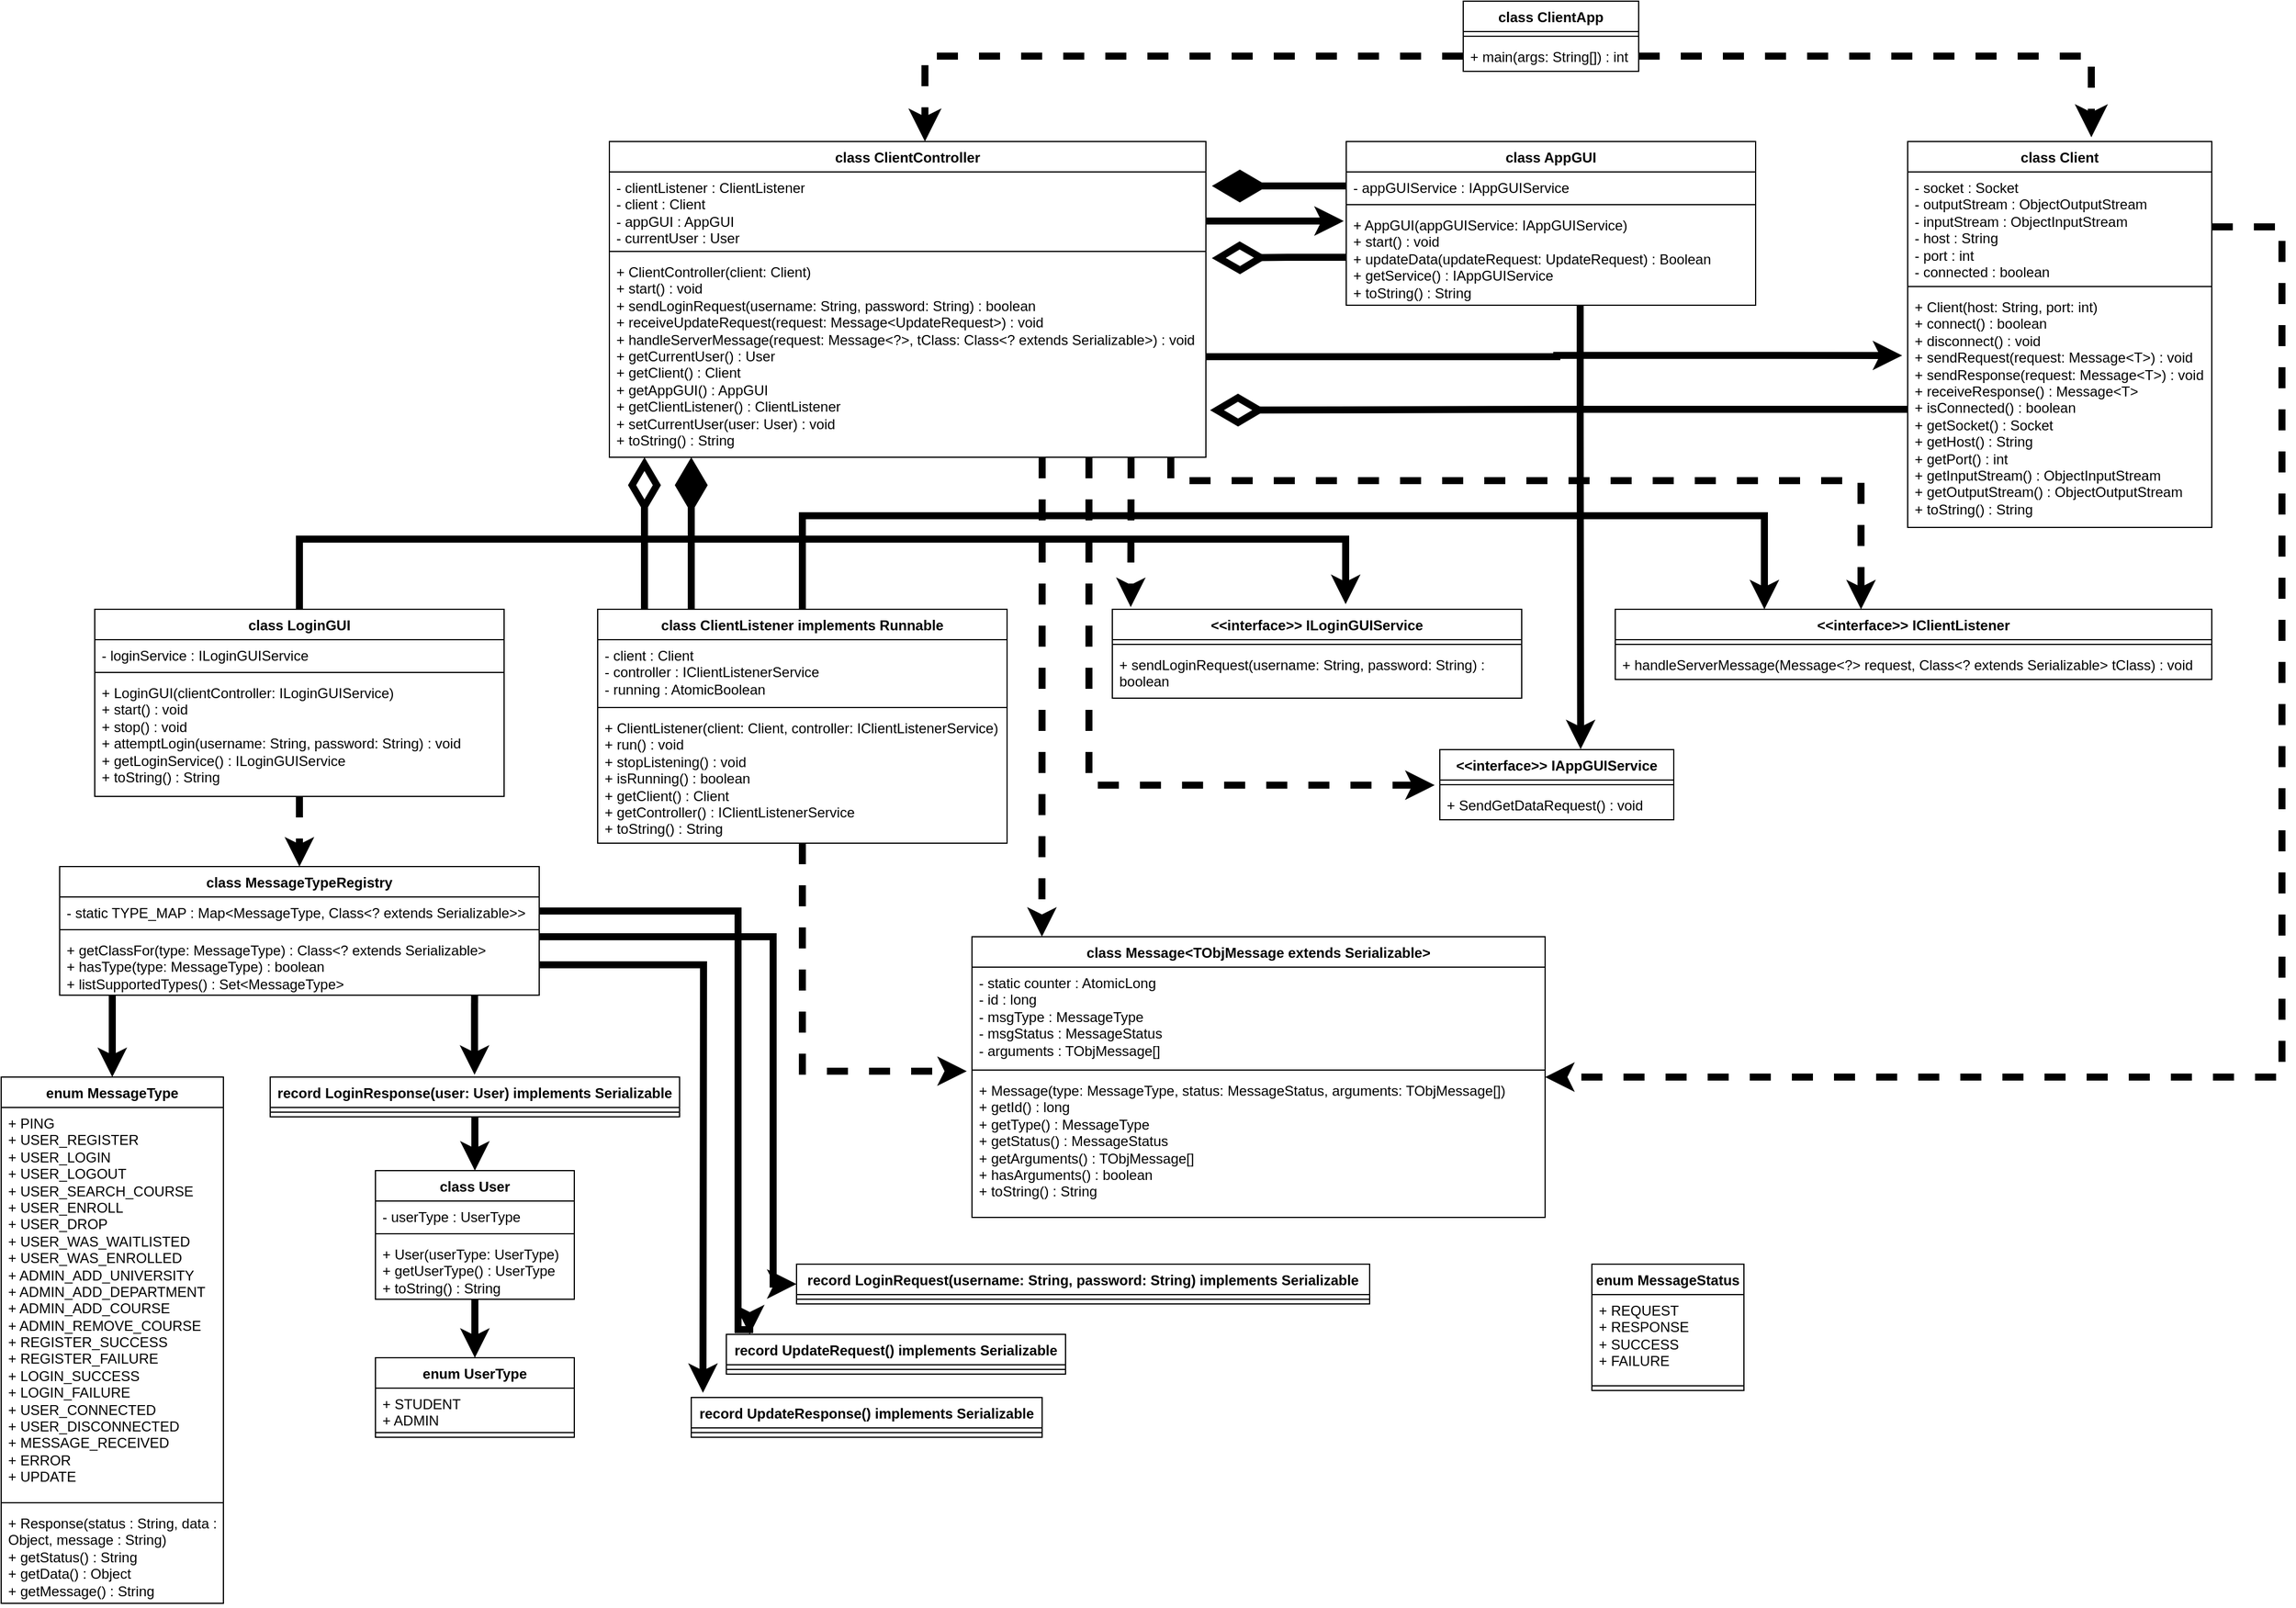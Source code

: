 <mxfile version="28.2.8">
  <diagram name="Page-1" id="dYlVF_fAfEMUY_U6VLYZ">
    <mxGraphModel dx="2746" dy="2216" grid="1" gridSize="10" guides="1" tooltips="1" connect="1" arrows="1" fold="1" page="1" pageScale="1" pageWidth="1000" pageHeight="300" math="0" shadow="0">
      <root>
        <mxCell id="0" />
        <mxCell id="1" parent="0" />
        <mxCell id="g8qa8_fp57_u_U7KbqNZ-107" value="&lt;strong&gt;enum MessageType&lt;/strong&gt;" style="swimlane;fontStyle=1;align=center;verticalAlign=top;childLayout=stackLayout;horizontal=1;startSize=26;horizontalStack=0;resizeParent=1;resizeParentMax=0;resizeLast=0;collapsible=1;marginBottom=0;whiteSpace=wrap;html=1;" vertex="1" parent="1">
          <mxGeometry y="920" width="190" height="450" as="geometry" />
        </mxCell>
        <mxCell id="g8qa8_fp57_u_U7KbqNZ-108" value="+ PING&lt;br&gt;+ USER_REGISTER&lt;br&gt;+ USER_LOGIN&lt;br&gt;+ USER_LOGOUT&lt;br&gt;+ USER_SEARCH_COURSE&lt;br&gt;+ USER_ENROLL&lt;br&gt;+ USER_DROP&lt;br&gt;+ USER_WAS_WAITLISTED&lt;br&gt;+ USER_WAS_ENROLLED&lt;br&gt;+ ADMIN_ADD_UNIVERSITY&lt;br&gt;+ ADMIN_ADD_DEPARTMENT&lt;br&gt;+ ADMIN_ADD_COURSE&lt;br&gt;+ ADMIN_REMOVE_COURSE&lt;br&gt;+ REGISTER_SUCCESS&lt;br&gt;+ REGISTER_FAILURE&lt;br&gt;+ LOGIN_SUCCESS&lt;br&gt;+ LOGIN_FAILURE&lt;br&gt;+ USER_CONNECTED&lt;br&gt;+ USER_DISCONNECTED&lt;br&gt;+ MESSAGE_RECEIVED&lt;br&gt;+ ERROR&lt;br&gt;+ UPDATE&amp;nbsp;&amp;nbsp;" style="text;strokeColor=none;fillColor=none;align=left;verticalAlign=top;spacingLeft=4;spacingRight=4;overflow=hidden;rotatable=0;points=[[0,0.5],[1,0.5]];portConstraint=eastwest;whiteSpace=wrap;html=1;" vertex="1" parent="g8qa8_fp57_u_U7KbqNZ-107">
          <mxGeometry y="26" width="190" height="334" as="geometry" />
        </mxCell>
        <mxCell id="g8qa8_fp57_u_U7KbqNZ-109" value="" style="line;strokeWidth=1;fillColor=none;align=left;verticalAlign=middle;spacingTop=-1;spacingLeft=3;spacingRight=3;rotatable=0;labelPosition=right;points=[];portConstraint=eastwest;strokeColor=inherit;" vertex="1" parent="g8qa8_fp57_u_U7KbqNZ-107">
          <mxGeometry y="360" width="190" height="8" as="geometry" />
        </mxCell>
        <mxCell id="g8qa8_fp57_u_U7KbqNZ-110" value="+ Response(status : String, data : Object, message : String)&amp;nbsp;&amp;nbsp;&lt;br&gt;+ getStatus() : String&amp;nbsp;&amp;nbsp;&lt;br&gt;+ getData() : Object&amp;nbsp;&amp;nbsp;&lt;br&gt;+ getMessage() : String&amp;nbsp;&amp;nbsp;" style="text;strokeColor=none;fillColor=none;align=left;verticalAlign=top;spacingLeft=4;spacingRight=4;overflow=hidden;rotatable=0;points=[[0,0.5],[1,0.5]];portConstraint=eastwest;whiteSpace=wrap;html=1;" vertex="1" parent="g8qa8_fp57_u_U7KbqNZ-107">
          <mxGeometry y="368" width="190" height="82" as="geometry" />
        </mxCell>
        <mxCell id="g8qa8_fp57_u_U7KbqNZ-111" value="&lt;strong&gt;enum MessageStatus&lt;/strong&gt;" style="swimlane;fontStyle=1;align=center;verticalAlign=top;childLayout=stackLayout;horizontal=1;startSize=26;horizontalStack=0;resizeParent=1;resizeParentMax=0;resizeLast=0;collapsible=1;marginBottom=0;whiteSpace=wrap;html=1;" vertex="1" parent="1">
          <mxGeometry x="1360" y="1080" width="130" height="108" as="geometry" />
        </mxCell>
        <mxCell id="g8qa8_fp57_u_U7KbqNZ-112" value="+ REQUEST&lt;br&gt;+ RESPONSE&lt;br&gt;+ SUCCESS&lt;br&gt;+ FAILURE" style="text;strokeColor=none;fillColor=none;align=left;verticalAlign=top;spacingLeft=4;spacingRight=4;overflow=hidden;rotatable=0;points=[[0,0.5],[1,0.5]];portConstraint=eastwest;whiteSpace=wrap;html=1;" vertex="1" parent="g8qa8_fp57_u_U7KbqNZ-111">
          <mxGeometry y="26" width="130" height="74" as="geometry" />
        </mxCell>
        <mxCell id="g8qa8_fp57_u_U7KbqNZ-113" value="" style="line;strokeWidth=1;fillColor=none;align=left;verticalAlign=middle;spacingTop=-1;spacingLeft=3;spacingRight=3;rotatable=0;labelPosition=right;points=[];portConstraint=eastwest;strokeColor=inherit;" vertex="1" parent="g8qa8_fp57_u_U7KbqNZ-111">
          <mxGeometry y="100" width="130" height="8" as="geometry" />
        </mxCell>
        <mxCell id="g8qa8_fp57_u_U7KbqNZ-114" value="&lt;strong&gt;class&amp;nbsp;&lt;/strong&gt;Message&amp;lt;TObjMessage extends Serializable&amp;gt;" style="swimlane;fontStyle=1;align=center;verticalAlign=top;childLayout=stackLayout;horizontal=1;startSize=26;horizontalStack=0;resizeParent=1;resizeParentMax=0;resizeLast=0;collapsible=1;marginBottom=0;whiteSpace=wrap;html=1;" vertex="1" parent="1">
          <mxGeometry x="830" y="800" width="490" height="240" as="geometry" />
        </mxCell>
        <mxCell id="g8qa8_fp57_u_U7KbqNZ-115" value="- static counter : AtomicLong&lt;br&gt;- id : long&lt;br&gt;- msgType : MessageType&lt;br&gt;- msgStatus : MessageStatus&lt;br&gt;- arguments : TObjMessage[]" style="text;strokeColor=none;fillColor=none;align=left;verticalAlign=top;spacingLeft=4;spacingRight=4;overflow=hidden;rotatable=0;points=[[0,0.5],[1,0.5]];portConstraint=eastwest;whiteSpace=wrap;html=1;" vertex="1" parent="g8qa8_fp57_u_U7KbqNZ-114">
          <mxGeometry y="26" width="490" height="84" as="geometry" />
        </mxCell>
        <mxCell id="g8qa8_fp57_u_U7KbqNZ-116" value="" style="line;strokeWidth=1;fillColor=none;align=left;verticalAlign=middle;spacingTop=-1;spacingLeft=3;spacingRight=3;rotatable=0;labelPosition=right;points=[];portConstraint=eastwest;strokeColor=inherit;" vertex="1" parent="g8qa8_fp57_u_U7KbqNZ-114">
          <mxGeometry y="110" width="490" height="8" as="geometry" />
        </mxCell>
        <mxCell id="g8qa8_fp57_u_U7KbqNZ-117" value="+ Message(type: MessageType, status: MessageStatus, arguments: TObjMessage[])&lt;br&gt;+ getId() : long&lt;br&gt;+ getType() : MessageType&lt;br&gt;+ getStatus() : MessageStatus&lt;br&gt;+ getArguments() : TObjMessage[]&lt;br&gt;+ hasArguments() : boolean&lt;br&gt;+ toString() : String" style="text;strokeColor=none;fillColor=none;align=left;verticalAlign=top;spacingLeft=4;spacingRight=4;overflow=hidden;rotatable=0;points=[[0,0.5],[1,0.5]];portConstraint=eastwest;whiteSpace=wrap;html=1;" vertex="1" parent="g8qa8_fp57_u_U7KbqNZ-114">
          <mxGeometry y="118" width="490" height="122" as="geometry" />
        </mxCell>
        <mxCell id="g8qa8_fp57_u_U7KbqNZ-118" value="&lt;strong&gt;class Client&lt;/strong&gt;" style="swimlane;fontStyle=1;align=center;verticalAlign=top;childLayout=stackLayout;horizontal=1;startSize=26;horizontalStack=0;resizeParent=1;resizeParentMax=0;resizeLast=0;collapsible=1;marginBottom=0;whiteSpace=wrap;html=1;" vertex="1" parent="1">
          <mxGeometry x="1630" y="120" width="260" height="330" as="geometry" />
        </mxCell>
        <mxCell id="g8qa8_fp57_u_U7KbqNZ-119" value="- socket : Socket&lt;br&gt;- outputStream : ObjectOutputStream&lt;br&gt;- inputStream : ObjectInputStream&lt;br&gt;- host : String&lt;br&gt;- port : int&lt;br&gt;- connected : boolean" style="text;strokeColor=none;fillColor=none;align=left;verticalAlign=top;spacingLeft=4;spacingRight=4;overflow=hidden;rotatable=0;points=[[0,0.5],[1,0.5]];portConstraint=eastwest;whiteSpace=wrap;html=1;" vertex="1" parent="g8qa8_fp57_u_U7KbqNZ-118">
          <mxGeometry y="26" width="260" height="94" as="geometry" />
        </mxCell>
        <mxCell id="g8qa8_fp57_u_U7KbqNZ-120" value="" style="line;strokeWidth=1;fillColor=none;align=left;verticalAlign=middle;spacingTop=-1;spacingLeft=3;spacingRight=3;rotatable=0;labelPosition=right;points=[];portConstraint=eastwest;strokeColor=inherit;" vertex="1" parent="g8qa8_fp57_u_U7KbqNZ-118">
          <mxGeometry y="120" width="260" height="8" as="geometry" />
        </mxCell>
        <mxCell id="g8qa8_fp57_u_U7KbqNZ-121" value="+ Client(host: String, port: int)&lt;br&gt;+ connect() : boolean&lt;br&gt;+ disconnect() : void&lt;br&gt;+ sendRequest(request: Message&amp;lt;T&amp;gt;) : void&lt;br&gt;+ sendResponse(request: Message&amp;lt;T&amp;gt;) : void&lt;br&gt;+ receiveResponse() : Message&amp;lt;T&amp;gt;&lt;br&gt;+ isConnected() : boolean&lt;br&gt;+ getSocket() : Socket&lt;br&gt;+ getHost() : String&lt;br&gt;+ getPort() : int&lt;br&gt;+ getInputStream() : ObjectInputStream&lt;br&gt;+ getOutputStream() : ObjectOutputStream&lt;br&gt;+ toString() : String" style="text;strokeColor=none;fillColor=none;align=left;verticalAlign=top;spacingLeft=4;spacingRight=4;overflow=hidden;rotatable=0;points=[[0,0.5],[1,0.5]];portConstraint=eastwest;whiteSpace=wrap;html=1;" vertex="1" parent="g8qa8_fp57_u_U7KbqNZ-118">
          <mxGeometry y="128" width="260" height="202" as="geometry" />
        </mxCell>
        <mxCell id="g8qa8_fp57_u_U7KbqNZ-122" value="&lt;strong&gt;class ClientApp&lt;/strong&gt;" style="swimlane;fontStyle=1;align=center;verticalAlign=top;childLayout=stackLayout;horizontal=1;startSize=26;horizontalStack=0;resizeParent=1;resizeParentMax=0;resizeLast=0;collapsible=1;marginBottom=0;whiteSpace=wrap;html=1;" vertex="1" parent="1">
          <mxGeometry x="1250" width="150" height="60" as="geometry" />
        </mxCell>
        <mxCell id="g8qa8_fp57_u_U7KbqNZ-123" value="" style="line;strokeWidth=1;fillColor=none;align=left;verticalAlign=middle;spacingTop=-1;spacingLeft=3;spacingRight=3;rotatable=0;labelPosition=right;points=[];portConstraint=eastwest;strokeColor=inherit;" vertex="1" parent="g8qa8_fp57_u_U7KbqNZ-122">
          <mxGeometry y="26" width="150" height="8" as="geometry" />
        </mxCell>
        <mxCell id="g8qa8_fp57_u_U7KbqNZ-124" value="+ main(args: String[]) : int" style="text;strokeColor=none;fillColor=none;align=left;verticalAlign=top;spacingLeft=4;spacingRight=4;overflow=hidden;rotatable=0;points=[[0,0.5],[1,0.5]];portConstraint=eastwest;whiteSpace=wrap;html=1;" vertex="1" parent="g8qa8_fp57_u_U7KbqNZ-122">
          <mxGeometry y="34" width="150" height="26" as="geometry" />
        </mxCell>
        <mxCell id="g8qa8_fp57_u_U7KbqNZ-125" style="edgeStyle=orthogonalEdgeStyle;rounded=0;orthogonalLoop=1;jettySize=auto;html=1;dashed=1;strokeWidth=6;entryX=0.045;entryY=-0.025;entryDx=0;entryDy=0;entryPerimeter=0;" edge="1" source="g8qa8_fp57_u_U7KbqNZ-128" target="g8qa8_fp57_u_U7KbqNZ-174" parent="1">
          <mxGeometry relative="1" as="geometry">
            <mxPoint x="980" y="500" as="targetPoint" />
            <Array as="points">
              <mxPoint x="966" y="410" />
              <mxPoint x="966" y="410" />
            </Array>
          </mxGeometry>
        </mxCell>
        <mxCell id="g8qa8_fp57_u_U7KbqNZ-126" style="edgeStyle=orthogonalEdgeStyle;rounded=0;orthogonalLoop=1;jettySize=auto;html=1;entryX=0.412;entryY=0;entryDx=0;entryDy=0;entryPerimeter=0;strokeWidth=6;dashed=1;" edge="1" source="g8qa8_fp57_u_U7KbqNZ-128" target="g8qa8_fp57_u_U7KbqNZ-184" parent="1">
          <mxGeometry relative="1" as="geometry">
            <mxPoint x="1020" y="430" as="targetPoint" />
            <Array as="points">
              <mxPoint x="1000" y="410" />
              <mxPoint x="1590" y="410" />
            </Array>
          </mxGeometry>
        </mxCell>
        <mxCell id="g8qa8_fp57_u_U7KbqNZ-127" style="edgeStyle=orthogonalEdgeStyle;rounded=0;orthogonalLoop=1;jettySize=auto;html=1;entryX=-0.022;entryY=-0.139;entryDx=0;entryDy=0;entryPerimeter=0;strokeWidth=6;dashed=1;" edge="1" source="g8qa8_fp57_u_U7KbqNZ-128" target="g8qa8_fp57_u_U7KbqNZ-159" parent="1">
          <mxGeometry relative="1" as="geometry">
            <mxPoint x="910" y="680" as="targetPoint" />
            <Array as="points">
              <mxPoint x="930" y="670" />
            </Array>
          </mxGeometry>
        </mxCell>
        <mxCell id="g8qa8_fp57_u_U7KbqNZ-128" value="&lt;strong&gt;class ClientController&lt;/strong&gt;" style="swimlane;fontStyle=1;align=center;verticalAlign=top;childLayout=stackLayout;horizontal=1;startSize=26;horizontalStack=0;resizeParent=1;resizeParentMax=0;resizeLast=0;collapsible=1;marginBottom=0;whiteSpace=wrap;html=1;" vertex="1" parent="1">
          <mxGeometry x="520" y="120" width="510" height="270" as="geometry" />
        </mxCell>
        <mxCell id="g8qa8_fp57_u_U7KbqNZ-129" value="- clientListener : ClientListener&lt;br&gt;- client : Client&lt;br&gt;- appGUI : AppGUI&lt;br&gt;- currentUser : User" style="text;strokeColor=none;fillColor=none;align=left;verticalAlign=top;spacingLeft=4;spacingRight=4;overflow=hidden;rotatable=0;points=[[0,0.5],[1,0.5]];portConstraint=eastwest;whiteSpace=wrap;html=1;" vertex="1" parent="g8qa8_fp57_u_U7KbqNZ-128">
          <mxGeometry y="26" width="510" height="64" as="geometry" />
        </mxCell>
        <mxCell id="g8qa8_fp57_u_U7KbqNZ-130" value="" style="line;strokeWidth=1;fillColor=none;align=left;verticalAlign=middle;spacingTop=-1;spacingLeft=3;spacingRight=3;rotatable=0;labelPosition=right;points=[];portConstraint=eastwest;strokeColor=inherit;" vertex="1" parent="g8qa8_fp57_u_U7KbqNZ-128">
          <mxGeometry y="90" width="510" height="8" as="geometry" />
        </mxCell>
        <mxCell id="g8qa8_fp57_u_U7KbqNZ-131" value="+ ClientController(client: Client)&lt;br&gt;+ start() : void&lt;br&gt;+ sendLoginRequest(username: String, password: String) : boolean&lt;br&gt;+ receiveUpdateRequest(request: Message&amp;lt;UpdateRequest&amp;gt;) : void&lt;br&gt;+ handleServerMessage(request: Message&amp;lt;?&amp;gt;, tClass: Class&amp;lt;? extends Serializable&amp;gt;) : void&lt;br&gt;+ getCurrentUser() : User&lt;br&gt;+ getClient() : Client&lt;br&gt;+ getAppGUI() : AppGUI&lt;br&gt;+ getClientListener() : ClientListener&lt;br&gt;+ setCurrentUser(user: User) : void&lt;br&gt;+ toString() : String" style="text;strokeColor=none;fillColor=none;align=left;verticalAlign=top;spacingLeft=4;spacingRight=4;overflow=hidden;rotatable=0;points=[[0,0.5],[1,0.5]];portConstraint=eastwest;whiteSpace=wrap;html=1;" vertex="1" parent="g8qa8_fp57_u_U7KbqNZ-128">
          <mxGeometry y="98" width="510" height="172" as="geometry" />
        </mxCell>
        <mxCell id="g8qa8_fp57_u_U7KbqNZ-132" style="edgeStyle=orthogonalEdgeStyle;rounded=0;orthogonalLoop=1;jettySize=auto;html=1;entryX=0.25;entryY=0;entryDx=0;entryDy=0;strokeWidth=6;" edge="1" source="g8qa8_fp57_u_U7KbqNZ-135" target="g8qa8_fp57_u_U7KbqNZ-184" parent="1">
          <mxGeometry relative="1" as="geometry">
            <mxPoint x="1510" y="510" as="targetPoint" />
            <Array as="points">
              <mxPoint x="685" y="440" />
              <mxPoint x="1508" y="440" />
            </Array>
          </mxGeometry>
        </mxCell>
        <mxCell id="g8qa8_fp57_u_U7KbqNZ-133" style="edgeStyle=orthogonalEdgeStyle;rounded=0;orthogonalLoop=1;jettySize=auto;html=1;jumpSize=30;endArrow=diamondThin;endFill=1;endSize=30;strokeWidth=6;" edge="1" source="g8qa8_fp57_u_U7KbqNZ-135" parent="1">
          <mxGeometry relative="1" as="geometry">
            <mxPoint x="590" y="390" as="targetPoint" />
            <Array as="points">
              <mxPoint x="590" y="390" />
            </Array>
          </mxGeometry>
        </mxCell>
        <mxCell id="g8qa8_fp57_u_U7KbqNZ-134" style="edgeStyle=orthogonalEdgeStyle;rounded=0;orthogonalLoop=1;jettySize=auto;html=1;entryX=-0.009;entryY=-0.025;entryDx=0;entryDy=0;entryPerimeter=0;dashed=1;strokeWidth=6;" edge="1" source="g8qa8_fp57_u_U7KbqNZ-135" target="g8qa8_fp57_u_U7KbqNZ-117" parent="1">
          <mxGeometry relative="1" as="geometry">
            <mxPoint x="685" y="920" as="targetPoint" />
          </mxGeometry>
        </mxCell>
        <mxCell id="g8qa8_fp57_u_U7KbqNZ-135" value="&lt;strong&gt;class ClientListener implements Runnable&lt;/strong&gt;" style="swimlane;fontStyle=1;align=center;verticalAlign=top;childLayout=stackLayout;horizontal=1;startSize=26;horizontalStack=0;resizeParent=1;resizeParentMax=0;resizeLast=0;collapsible=1;marginBottom=0;whiteSpace=wrap;html=1;" vertex="1" parent="1">
          <mxGeometry x="510" y="520" width="350" height="200" as="geometry" />
        </mxCell>
        <mxCell id="g8qa8_fp57_u_U7KbqNZ-136" value="- client : Client&lt;br&gt;- controller : IClientListenerService&lt;br&gt;- running : AtomicBoolean" style="text;strokeColor=none;fillColor=none;align=left;verticalAlign=top;spacingLeft=4;spacingRight=4;overflow=hidden;rotatable=0;points=[[0,0.5],[1,0.5]];portConstraint=eastwest;whiteSpace=wrap;html=1;" vertex="1" parent="g8qa8_fp57_u_U7KbqNZ-135">
          <mxGeometry y="26" width="350" height="54" as="geometry" />
        </mxCell>
        <mxCell id="g8qa8_fp57_u_U7KbqNZ-137" value="" style="line;strokeWidth=1;fillColor=none;align=left;verticalAlign=middle;spacingTop=-1;spacingLeft=3;spacingRight=3;rotatable=0;labelPosition=right;points=[];portConstraint=eastwest;strokeColor=inherit;" vertex="1" parent="g8qa8_fp57_u_U7KbqNZ-135">
          <mxGeometry y="80" width="350" height="8" as="geometry" />
        </mxCell>
        <mxCell id="g8qa8_fp57_u_U7KbqNZ-138" value="+ ClientListener(client: Client, controller: IClientListenerService)&lt;br&gt;+ run() : void&lt;br&gt;+ stopListening() : void&lt;br&gt;+ isRunning() : boolean&lt;br&gt;+ getClient() : Client&lt;br&gt;+ getController() : IClientListenerService&lt;br&gt;+ toString() : String" style="text;strokeColor=none;fillColor=none;align=left;verticalAlign=top;spacingLeft=4;spacingRight=4;overflow=hidden;rotatable=0;points=[[0,0.5],[1,0.5]];portConstraint=eastwest;whiteSpace=wrap;html=1;" vertex="1" parent="g8qa8_fp57_u_U7KbqNZ-135">
          <mxGeometry y="88" width="350" height="112" as="geometry" />
        </mxCell>
        <mxCell id="g8qa8_fp57_u_U7KbqNZ-139" value="&lt;strong&gt;class AppGUI&lt;/strong&gt;" style="swimlane;fontStyle=1;align=center;verticalAlign=top;childLayout=stackLayout;horizontal=1;startSize=26;horizontalStack=0;resizeParent=1;resizeParentMax=0;resizeLast=0;collapsible=1;marginBottom=0;whiteSpace=wrap;html=1;" vertex="1" parent="1">
          <mxGeometry x="1150" y="120" width="350" height="140" as="geometry" />
        </mxCell>
        <mxCell id="g8qa8_fp57_u_U7KbqNZ-140" value="- appGUIService : IAppGUIService" style="text;strokeColor=none;fillColor=none;align=left;verticalAlign=top;spacingLeft=4;spacingRight=4;overflow=hidden;rotatable=0;points=[[0,0.5],[1,0.5]];portConstraint=eastwest;whiteSpace=wrap;html=1;" vertex="1" parent="g8qa8_fp57_u_U7KbqNZ-139">
          <mxGeometry y="26" width="350" height="24" as="geometry" />
        </mxCell>
        <mxCell id="g8qa8_fp57_u_U7KbqNZ-141" value="" style="line;strokeWidth=1;fillColor=none;align=left;verticalAlign=middle;spacingTop=-1;spacingLeft=3;spacingRight=3;rotatable=0;labelPosition=right;points=[];portConstraint=eastwest;strokeColor=inherit;" vertex="1" parent="g8qa8_fp57_u_U7KbqNZ-139">
          <mxGeometry y="50" width="350" height="8" as="geometry" />
        </mxCell>
        <mxCell id="g8qa8_fp57_u_U7KbqNZ-142" value="+ AppGUI(appGUIService: IAppGUIService)&lt;br&gt;+ start() : void&lt;br&gt;+ updateData(updateRequest: UpdateRequest) : Boolean&lt;br&gt;+ getService() : IAppGUIService&lt;br&gt;+ toString() : String" style="text;strokeColor=none;fillColor=none;align=left;verticalAlign=top;spacingLeft=4;spacingRight=4;overflow=hidden;rotatable=0;points=[[0,0.5],[1,0.5]];portConstraint=eastwest;whiteSpace=wrap;html=1;" vertex="1" parent="g8qa8_fp57_u_U7KbqNZ-139">
          <mxGeometry y="58" width="350" height="82" as="geometry" />
        </mxCell>
        <mxCell id="g8qa8_fp57_u_U7KbqNZ-143" style="edgeStyle=orthogonalEdgeStyle;rounded=0;orthogonalLoop=1;jettySize=auto;html=1;strokeWidth=6;entryX=0.57;entryY=-0.058;entryDx=0;entryDy=0;entryPerimeter=0;" edge="1" source="g8qa8_fp57_u_U7KbqNZ-145" target="g8qa8_fp57_u_U7KbqNZ-174" parent="1">
          <mxGeometry relative="1" as="geometry">
            <mxPoint x="1150" y="500" as="targetPoint" />
            <Array as="points">
              <mxPoint x="255" y="460" />
              <mxPoint x="1150" y="460" />
            </Array>
          </mxGeometry>
        </mxCell>
        <mxCell id="g8qa8_fp57_u_U7KbqNZ-144" style="edgeStyle=orthogonalEdgeStyle;rounded=0;orthogonalLoop=1;jettySize=auto;html=1;entryX=0.5;entryY=0;entryDx=0;entryDy=0;strokeWidth=6;dashed=1;" edge="1" source="g8qa8_fp57_u_U7KbqNZ-145" target="g8qa8_fp57_u_U7KbqNZ-165" parent="1">
          <mxGeometry relative="1" as="geometry" />
        </mxCell>
        <mxCell id="g8qa8_fp57_u_U7KbqNZ-145" value="&lt;strong&gt;class LoginGUI&lt;/strong&gt;" style="swimlane;fontStyle=1;align=center;verticalAlign=top;childLayout=stackLayout;horizontal=1;startSize=26;horizontalStack=0;resizeParent=1;resizeParentMax=0;resizeLast=0;collapsible=1;marginBottom=0;whiteSpace=wrap;html=1;" vertex="1" parent="1">
          <mxGeometry x="80" y="520" width="350" height="160" as="geometry" />
        </mxCell>
        <mxCell id="g8qa8_fp57_u_U7KbqNZ-146" value="- loginService : ILoginGUIService" style="text;strokeColor=none;fillColor=none;align=left;verticalAlign=top;spacingLeft=4;spacingRight=4;overflow=hidden;rotatable=0;points=[[0,0.5],[1,0.5]];portConstraint=eastwest;whiteSpace=wrap;html=1;" vertex="1" parent="g8qa8_fp57_u_U7KbqNZ-145">
          <mxGeometry y="26" width="350" height="24" as="geometry" />
        </mxCell>
        <mxCell id="g8qa8_fp57_u_U7KbqNZ-147" value="" style="line;strokeWidth=1;fillColor=none;align=left;verticalAlign=middle;spacingTop=-1;spacingLeft=3;spacingRight=3;rotatable=0;labelPosition=right;points=[];portConstraint=eastwest;strokeColor=inherit;" vertex="1" parent="g8qa8_fp57_u_U7KbqNZ-145">
          <mxGeometry y="50" width="350" height="8" as="geometry" />
        </mxCell>
        <mxCell id="g8qa8_fp57_u_U7KbqNZ-148" value="+ LoginGUI(clientController: ILoginGUIService)&lt;br&gt;+ start() : void&lt;br&gt;+ stop() : void&lt;br&gt;+ attemptLogin(username: String, password: String) : void&lt;br&gt;+ getLoginService() : ILoginGUIService&lt;br&gt;+ toString() : String" style="text;strokeColor=none;fillColor=none;align=left;verticalAlign=top;spacingLeft=4;spacingRight=4;overflow=hidden;rotatable=0;points=[[0,0.5],[1,0.5]];portConstraint=eastwest;whiteSpace=wrap;html=1;" vertex="1" parent="g8qa8_fp57_u_U7KbqNZ-145">
          <mxGeometry y="58" width="350" height="102" as="geometry" />
        </mxCell>
        <mxCell id="g8qa8_fp57_u_U7KbqNZ-149" style="edgeStyle=orthogonalEdgeStyle;rounded=0;orthogonalLoop=1;jettySize=auto;html=1;entryX=0.5;entryY=0;entryDx=0;entryDy=0;strokeWidth=6;" edge="1" source="g8qa8_fp57_u_U7KbqNZ-150" target="g8qa8_fp57_u_U7KbqNZ-154" parent="1">
          <mxGeometry relative="1" as="geometry" />
        </mxCell>
        <mxCell id="g8qa8_fp57_u_U7KbqNZ-150" value="&lt;strong&gt;class User&lt;/strong&gt;" style="swimlane;fontStyle=1;align=center;verticalAlign=top;childLayout=stackLayout;horizontal=1;startSize=26;horizontalStack=0;resizeParent=1;resizeParentMax=0;resizeLast=0;collapsible=1;marginBottom=0;whiteSpace=wrap;html=1;" vertex="1" parent="1">
          <mxGeometry x="320" y="1000" width="170" height="110" as="geometry" />
        </mxCell>
        <mxCell id="g8qa8_fp57_u_U7KbqNZ-151" value="- userType : UserType" style="text;strokeColor=none;fillColor=none;align=left;verticalAlign=top;spacingLeft=4;spacingRight=4;overflow=hidden;rotatable=0;points=[[0,0.5],[1,0.5]];portConstraint=eastwest;whiteSpace=wrap;html=1;" vertex="1" parent="g8qa8_fp57_u_U7KbqNZ-150">
          <mxGeometry y="26" width="170" height="24" as="geometry" />
        </mxCell>
        <mxCell id="g8qa8_fp57_u_U7KbqNZ-152" value="" style="line;strokeWidth=1;fillColor=none;align=left;verticalAlign=middle;spacingTop=-1;spacingLeft=3;spacingRight=3;rotatable=0;labelPosition=right;points=[];portConstraint=eastwest;strokeColor=inherit;" vertex="1" parent="g8qa8_fp57_u_U7KbqNZ-150">
          <mxGeometry y="50" width="170" height="8" as="geometry" />
        </mxCell>
        <mxCell id="g8qa8_fp57_u_U7KbqNZ-153" value="+ User(userType: UserType)&lt;br&gt;+ getUserType() : UserType&lt;br&gt;+ toString() : String" style="text;strokeColor=none;fillColor=none;align=left;verticalAlign=top;spacingLeft=4;spacingRight=4;overflow=hidden;rotatable=0;points=[[0,0.5],[1,0.5]];portConstraint=eastwest;whiteSpace=wrap;html=1;" vertex="1" parent="g8qa8_fp57_u_U7KbqNZ-150">
          <mxGeometry y="58" width="170" height="52" as="geometry" />
        </mxCell>
        <mxCell id="g8qa8_fp57_u_U7KbqNZ-154" value="&lt;strong&gt;enum UserType&lt;/strong&gt;" style="swimlane;fontStyle=1;align=center;verticalAlign=top;childLayout=stackLayout;horizontal=1;startSize=26;horizontalStack=0;resizeParent=1;resizeParentMax=0;resizeLast=0;collapsible=1;marginBottom=0;whiteSpace=wrap;html=1;" vertex="1" parent="1">
          <mxGeometry x="320" y="1160" width="170" height="68" as="geometry" />
        </mxCell>
        <mxCell id="g8qa8_fp57_u_U7KbqNZ-155" value="+ STUDENT&lt;br&gt;+ ADMIN" style="text;strokeColor=none;fillColor=none;align=left;verticalAlign=top;spacingLeft=4;spacingRight=4;overflow=hidden;rotatable=0;points=[[0,0.5],[1,0.5]];portConstraint=eastwest;whiteSpace=wrap;html=1;" vertex="1" parent="g8qa8_fp57_u_U7KbqNZ-154">
          <mxGeometry y="26" width="170" height="34" as="geometry" />
        </mxCell>
        <mxCell id="g8qa8_fp57_u_U7KbqNZ-156" value="" style="line;strokeWidth=1;fillColor=none;align=left;verticalAlign=middle;spacingTop=-1;spacingLeft=3;spacingRight=3;rotatable=0;labelPosition=right;points=[];portConstraint=eastwest;strokeColor=inherit;" vertex="1" parent="g8qa8_fp57_u_U7KbqNZ-154">
          <mxGeometry y="60" width="170" height="8" as="geometry" />
        </mxCell>
        <mxCell id="g8qa8_fp57_u_U7KbqNZ-157" value="&lt;strong&gt;&amp;lt;&amp;lt;interface&amp;gt;&amp;gt; IAppGUIService&lt;/strong&gt;" style="swimlane;fontStyle=1;align=center;verticalAlign=top;childLayout=stackLayout;horizontal=1;startSize=26;horizontalStack=0;resizeParent=1;resizeParentMax=0;resizeLast=0;collapsible=1;marginBottom=0;whiteSpace=wrap;html=1;" vertex="1" parent="1">
          <mxGeometry x="1230" y="640" width="200" height="60" as="geometry" />
        </mxCell>
        <mxCell id="g8qa8_fp57_u_U7KbqNZ-158" value="" style="line;strokeWidth=1;fillColor=none;align=left;verticalAlign=middle;spacingTop=-1;spacingLeft=3;spacingRight=3;rotatable=0;labelPosition=right;points=[];portConstraint=eastwest;strokeColor=inherit;" vertex="1" parent="g8qa8_fp57_u_U7KbqNZ-157">
          <mxGeometry y="26" width="200" height="8" as="geometry" />
        </mxCell>
        <mxCell id="g8qa8_fp57_u_U7KbqNZ-159" value="+ SendGetDataRequest() : void" style="text;strokeColor=none;fillColor=none;align=left;verticalAlign=top;spacingLeft=4;spacingRight=4;overflow=hidden;rotatable=0;points=[[0,0.5],[1,0.5]];portConstraint=eastwest;whiteSpace=wrap;html=1;" vertex="1" parent="g8qa8_fp57_u_U7KbqNZ-157">
          <mxGeometry y="34" width="200" height="26" as="geometry" />
        </mxCell>
        <mxCell id="g8qa8_fp57_u_U7KbqNZ-160" value="&lt;strong&gt;record LoginRequest(username: String, password: String) implements Serializable&lt;/strong&gt;" style="swimlane;fontStyle=1;align=center;verticalAlign=top;childLayout=stackLayout;horizontal=1;startSize=26;horizontalStack=0;resizeParent=1;resizeParentMax=0;resizeLast=0;collapsible=1;marginBottom=0;whiteSpace=wrap;html=1;" vertex="1" parent="1">
          <mxGeometry x="680" y="1080" width="490" height="34" as="geometry" />
        </mxCell>
        <mxCell id="g8qa8_fp57_u_U7KbqNZ-161" value="" style="line;strokeWidth=1;fillColor=none;align=left;verticalAlign=middle;spacingTop=-1;spacingLeft=3;spacingRight=3;rotatable=0;labelPosition=right;points=[];portConstraint=eastwest;strokeColor=inherit;" vertex="1" parent="g8qa8_fp57_u_U7KbqNZ-160">
          <mxGeometry y="26" width="490" height="8" as="geometry" />
        </mxCell>
        <mxCell id="g8qa8_fp57_u_U7KbqNZ-162" value="&lt;strong&gt;record UpdateRequest() implements Serializable&lt;/strong&gt;" style="swimlane;fontStyle=1;align=center;verticalAlign=top;childLayout=stackLayout;horizontal=1;startSize=26;horizontalStack=0;resizeParent=1;resizeParentMax=0;resizeLast=0;collapsible=1;marginBottom=0;whiteSpace=wrap;html=1;" vertex="1" parent="1">
          <mxGeometry x="620" y="1140" width="290" height="34" as="geometry" />
        </mxCell>
        <mxCell id="g8qa8_fp57_u_U7KbqNZ-163" value="" style="line;strokeWidth=1;fillColor=none;align=left;verticalAlign=middle;spacingTop=-1;spacingLeft=3;spacingRight=3;rotatable=0;labelPosition=right;points=[];portConstraint=eastwest;strokeColor=inherit;" vertex="1" parent="g8qa8_fp57_u_U7KbqNZ-162">
          <mxGeometry y="26" width="290" height="8" as="geometry" />
        </mxCell>
        <mxCell id="g8qa8_fp57_u_U7KbqNZ-164" style="edgeStyle=orthogonalEdgeStyle;rounded=0;orthogonalLoop=1;jettySize=auto;html=1;entryX=0.5;entryY=0;entryDx=0;entryDy=0;strokeWidth=6;" edge="1" source="g8qa8_fp57_u_U7KbqNZ-165" target="g8qa8_fp57_u_U7KbqNZ-107" parent="1">
          <mxGeometry relative="1" as="geometry">
            <Array as="points">
              <mxPoint x="95" y="870" />
              <mxPoint x="95" y="870" />
            </Array>
          </mxGeometry>
        </mxCell>
        <mxCell id="g8qa8_fp57_u_U7KbqNZ-165" value="&lt;strong&gt;class MessageTypeRegistry&lt;/strong&gt;" style="swimlane;fontStyle=1;align=center;verticalAlign=top;childLayout=stackLayout;horizontal=1;startSize=26;horizontalStack=0;resizeParent=1;resizeParentMax=0;resizeLast=0;collapsible=1;marginBottom=0;whiteSpace=wrap;html=1;" vertex="1" parent="1">
          <mxGeometry x="50" y="740" width="410" height="110" as="geometry" />
        </mxCell>
        <mxCell id="g8qa8_fp57_u_U7KbqNZ-166" value="- static TYPE_MAP : Map&amp;lt;MessageType, Class&amp;lt;? extends Serializable&amp;gt;&amp;gt;" style="text;strokeColor=none;fillColor=none;align=left;verticalAlign=top;spacingLeft=4;spacingRight=4;overflow=hidden;rotatable=0;points=[[0,0.5],[1,0.5]];portConstraint=eastwest;whiteSpace=wrap;html=1;" vertex="1" parent="g8qa8_fp57_u_U7KbqNZ-165">
          <mxGeometry y="26" width="410" height="24" as="geometry" />
        </mxCell>
        <mxCell id="g8qa8_fp57_u_U7KbqNZ-167" value="" style="line;strokeWidth=1;fillColor=none;align=left;verticalAlign=middle;spacingTop=-1;spacingLeft=3;spacingRight=3;rotatable=0;labelPosition=right;points=[];portConstraint=eastwest;strokeColor=inherit;" vertex="1" parent="g8qa8_fp57_u_U7KbqNZ-165">
          <mxGeometry y="50" width="410" height="8" as="geometry" />
        </mxCell>
        <mxCell id="g8qa8_fp57_u_U7KbqNZ-196" style="edgeStyle=orthogonalEdgeStyle;rounded=0;orthogonalLoop=1;jettySize=auto;html=1;strokeWidth=6;" edge="1" parent="g8qa8_fp57_u_U7KbqNZ-165" source="g8qa8_fp57_u_U7KbqNZ-168">
          <mxGeometry relative="1" as="geometry">
            <mxPoint x="550" y="450" as="targetPoint" />
          </mxGeometry>
        </mxCell>
        <mxCell id="g8qa8_fp57_u_U7KbqNZ-168" value="+ getClassFor(type: MessageType) : Class&amp;lt;? extends Serializable&amp;gt;&lt;br&gt;+ hasType(type: MessageType) : boolean&lt;br&gt;+ listSupportedTypes() : Set&amp;lt;MessageType&amp;gt;" style="text;strokeColor=none;fillColor=none;align=left;verticalAlign=top;spacingLeft=4;spacingRight=4;overflow=hidden;rotatable=0;points=[[0,0.5],[1,0.5]];portConstraint=eastwest;whiteSpace=wrap;html=1;" vertex="1" parent="g8qa8_fp57_u_U7KbqNZ-165">
          <mxGeometry y="58" width="410" height="52" as="geometry" />
        </mxCell>
        <mxCell id="g8qa8_fp57_u_U7KbqNZ-169" style="edgeStyle=orthogonalEdgeStyle;rounded=0;orthogonalLoop=1;jettySize=auto;html=1;entryX=0.5;entryY=0;entryDx=0;entryDy=0;strokeWidth=6;" edge="1" source="g8qa8_fp57_u_U7KbqNZ-170" target="g8qa8_fp57_u_U7KbqNZ-150" parent="1">
          <mxGeometry relative="1" as="geometry" />
        </mxCell>
        <mxCell id="g8qa8_fp57_u_U7KbqNZ-170" value="&lt;strong&gt;record LoginResponse(user: User) implements Serializable&lt;/strong&gt;" style="swimlane;fontStyle=1;align=center;verticalAlign=top;childLayout=stackLayout;horizontal=1;startSize=26;horizontalStack=0;resizeParent=1;resizeParentMax=0;resizeLast=0;collapsible=1;marginBottom=0;whiteSpace=wrap;html=1;" vertex="1" parent="1">
          <mxGeometry x="230" y="920" width="350" height="34" as="geometry" />
        </mxCell>
        <mxCell id="g8qa8_fp57_u_U7KbqNZ-171" value="" style="line;strokeWidth=1;fillColor=none;align=left;verticalAlign=middle;spacingTop=-1;spacingLeft=3;spacingRight=3;rotatable=0;labelPosition=right;points=[];portConstraint=eastwest;strokeColor=inherit;" vertex="1" parent="g8qa8_fp57_u_U7KbqNZ-170">
          <mxGeometry y="26" width="350" height="8" as="geometry" />
        </mxCell>
        <mxCell id="g8qa8_fp57_u_U7KbqNZ-172" value="&lt;strong&gt;record UpdateResponse() implements Serializable&lt;/strong&gt;" style="swimlane;fontStyle=1;align=center;verticalAlign=top;childLayout=stackLayout;horizontal=1;startSize=26;horizontalStack=0;resizeParent=1;resizeParentMax=0;resizeLast=0;collapsible=1;marginBottom=0;whiteSpace=wrap;html=1;" vertex="1" parent="1">
          <mxGeometry x="590" y="1194" width="300" height="34" as="geometry" />
        </mxCell>
        <mxCell id="g8qa8_fp57_u_U7KbqNZ-173" value="" style="line;strokeWidth=1;fillColor=none;align=left;verticalAlign=middle;spacingTop=-1;spacingLeft=3;spacingRight=3;rotatable=0;labelPosition=right;points=[];portConstraint=eastwest;strokeColor=inherit;" vertex="1" parent="g8qa8_fp57_u_U7KbqNZ-172">
          <mxGeometry y="26" width="300" height="8" as="geometry" />
        </mxCell>
        <mxCell id="g8qa8_fp57_u_U7KbqNZ-174" value="&lt;strong&gt;&amp;lt;&amp;lt;interface&amp;gt;&amp;gt; ILoginGUIService&lt;/strong&gt;" style="swimlane;fontStyle=1;align=center;verticalAlign=top;childLayout=stackLayout;horizontal=1;startSize=26;horizontalStack=0;resizeParent=1;resizeParentMax=0;resizeLast=0;collapsible=1;marginBottom=0;whiteSpace=wrap;html=1;" vertex="1" parent="1">
          <mxGeometry x="950" y="520" width="350" height="76" as="geometry" />
        </mxCell>
        <mxCell id="g8qa8_fp57_u_U7KbqNZ-175" value="" style="line;strokeWidth=1;fillColor=none;align=left;verticalAlign=middle;spacingTop=-1;spacingLeft=3;spacingRight=3;rotatable=0;labelPosition=right;points=[];portConstraint=eastwest;strokeColor=inherit;" vertex="1" parent="g8qa8_fp57_u_U7KbqNZ-174">
          <mxGeometry y="26" width="350" height="8" as="geometry" />
        </mxCell>
        <mxCell id="g8qa8_fp57_u_U7KbqNZ-176" value="+ sendLoginRequest(username: String, password: String) : boolean" style="text;strokeColor=none;fillColor=none;align=left;verticalAlign=top;spacingLeft=4;spacingRight=4;overflow=hidden;rotatable=0;points=[[0,0.5],[1,0.5]];portConstraint=eastwest;whiteSpace=wrap;html=1;" vertex="1" parent="g8qa8_fp57_u_U7KbqNZ-174">
          <mxGeometry y="34" width="350" height="42" as="geometry" />
        </mxCell>
        <mxCell id="g8qa8_fp57_u_U7KbqNZ-177" style="edgeStyle=orthogonalEdgeStyle;rounded=0;orthogonalLoop=1;jettySize=auto;html=1;entryX=0.529;entryY=0;entryDx=0;entryDy=0;entryPerimeter=0;dashed=1;strokeWidth=6;endSize=9;" edge="1" source="g8qa8_fp57_u_U7KbqNZ-124" target="g8qa8_fp57_u_U7KbqNZ-128" parent="1">
          <mxGeometry relative="1" as="geometry">
            <mxPoint x="790" y="47" as="targetPoint" />
          </mxGeometry>
        </mxCell>
        <mxCell id="g8qa8_fp57_u_U7KbqNZ-178" style="edgeStyle=orthogonalEdgeStyle;rounded=0;orthogonalLoop=1;jettySize=auto;html=1;entryX=0.604;entryY=-0.011;entryDx=0;entryDy=0;entryPerimeter=0;dashed=1;strokeWidth=6;endSize=9;" edge="1" source="g8qa8_fp57_u_U7KbqNZ-124" target="g8qa8_fp57_u_U7KbqNZ-118" parent="1">
          <mxGeometry relative="1" as="geometry">
            <mxPoint x="1790" y="47" as="targetPoint" />
          </mxGeometry>
        </mxCell>
        <mxCell id="g8qa8_fp57_u_U7KbqNZ-179" style="edgeStyle=orthogonalEdgeStyle;rounded=0;orthogonalLoop=1;jettySize=auto;html=1;entryX=1.007;entryY=0.766;entryDx=0;entryDy=0;entryPerimeter=0;strokeWidth=6;endArrow=diamondThin;endFill=0;endSize=30;" edge="1" source="g8qa8_fp57_u_U7KbqNZ-121" target="g8qa8_fp57_u_U7KbqNZ-131" parent="1">
          <mxGeometry relative="1" as="geometry" />
        </mxCell>
        <mxCell id="g8qa8_fp57_u_U7KbqNZ-180" style="edgeStyle=orthogonalEdgeStyle;rounded=0;orthogonalLoop=1;jettySize=auto;html=1;entryX=-0.018;entryY=0.272;entryDx=0;entryDy=0;entryPerimeter=0;strokeWidth=6;" edge="1" source="g8qa8_fp57_u_U7KbqNZ-131" target="g8qa8_fp57_u_U7KbqNZ-121" parent="1">
          <mxGeometry relative="1" as="geometry" />
        </mxCell>
        <mxCell id="g8qa8_fp57_u_U7KbqNZ-181" style="edgeStyle=orthogonalEdgeStyle;rounded=0;orthogonalLoop=1;jettySize=auto;html=1;entryX=1.01;entryY=0.188;entryDx=0;entryDy=0;entryPerimeter=0;strokeWidth=6;endArrow=diamondThin;endFill=1;endSize=30;" edge="1" source="g8qa8_fp57_u_U7KbqNZ-140" target="g8qa8_fp57_u_U7KbqNZ-129" parent="1">
          <mxGeometry relative="1" as="geometry" />
        </mxCell>
        <mxCell id="g8qa8_fp57_u_U7KbqNZ-182" style="edgeStyle=orthogonalEdgeStyle;rounded=0;orthogonalLoop=1;jettySize=auto;html=1;entryX=1.01;entryY=0.01;entryDx=0;entryDy=0;entryPerimeter=0;endArrow=diamondThin;endFill=0;endSize=30;strokeWidth=6;" edge="1" source="g8qa8_fp57_u_U7KbqNZ-142" target="g8qa8_fp57_u_U7KbqNZ-131" parent="1">
          <mxGeometry relative="1" as="geometry" />
        </mxCell>
        <mxCell id="g8qa8_fp57_u_U7KbqNZ-183" style="edgeStyle=orthogonalEdgeStyle;rounded=0;orthogonalLoop=1;jettySize=auto;html=1;entryX=-0.006;entryY=0.122;entryDx=0;entryDy=0;entryPerimeter=0;strokeWidth=6;" edge="1" source="g8qa8_fp57_u_U7KbqNZ-129" target="g8qa8_fp57_u_U7KbqNZ-142" parent="1">
          <mxGeometry relative="1" as="geometry">
            <Array as="points">
              <mxPoint x="1060" y="188" />
              <mxPoint x="1060" y="188" />
            </Array>
          </mxGeometry>
        </mxCell>
        <mxCell id="g8qa8_fp57_u_U7KbqNZ-184" value="&lt;strong&gt;&amp;lt;&amp;lt;interface&amp;gt;&amp;gt; IClientListener&lt;/strong&gt;" style="swimlane;fontStyle=1;align=center;verticalAlign=top;childLayout=stackLayout;horizontal=1;startSize=26;horizontalStack=0;resizeParent=1;resizeParentMax=0;resizeLast=0;collapsible=1;marginBottom=0;whiteSpace=wrap;html=1;" vertex="1" parent="1">
          <mxGeometry x="1380" y="520" width="510" height="60" as="geometry" />
        </mxCell>
        <mxCell id="g8qa8_fp57_u_U7KbqNZ-185" value="" style="line;strokeWidth=1;fillColor=none;align=left;verticalAlign=middle;spacingTop=-1;spacingLeft=3;spacingRight=3;rotatable=0;labelPosition=right;points=[];portConstraint=eastwest;strokeColor=inherit;" vertex="1" parent="g8qa8_fp57_u_U7KbqNZ-184">
          <mxGeometry y="26" width="510" height="8" as="geometry" />
        </mxCell>
        <mxCell id="g8qa8_fp57_u_U7KbqNZ-186" value="+ handleServerMessage(Message&amp;lt;?&amp;gt; request, Class&amp;lt;? extends Serializable&amp;gt; tClass) : void" style="text;strokeColor=none;fillColor=none;align=left;verticalAlign=top;spacingLeft=4;spacingRight=4;overflow=hidden;rotatable=0;points=[[0,0.5],[1,0.5]];portConstraint=eastwest;whiteSpace=wrap;html=1;" vertex="1" parent="g8qa8_fp57_u_U7KbqNZ-184">
          <mxGeometry y="34" width="510" height="26" as="geometry" />
        </mxCell>
        <mxCell id="g8qa8_fp57_u_U7KbqNZ-187" style="edgeStyle=orthogonalEdgeStyle;rounded=0;orthogonalLoop=1;jettySize=auto;html=1;strokeWidth=6;endSize=30;endArrow=diamondThin;endFill=0;" edge="1" source="g8qa8_fp57_u_U7KbqNZ-135" parent="1">
          <mxGeometry relative="1" as="geometry">
            <mxPoint x="550" y="390" as="targetPoint" />
            <Array as="points">
              <mxPoint x="550" y="390" />
            </Array>
          </mxGeometry>
        </mxCell>
        <mxCell id="g8qa8_fp57_u_U7KbqNZ-188" style="edgeStyle=orthogonalEdgeStyle;rounded=0;orthogonalLoop=1;jettySize=auto;html=1;entryX=0.122;entryY=0;entryDx=0;entryDy=0;entryPerimeter=0;strokeWidth=6;dashed=1;" edge="1" source="g8qa8_fp57_u_U7KbqNZ-128" target="g8qa8_fp57_u_U7KbqNZ-114" parent="1">
          <mxGeometry relative="1" as="geometry">
            <Array as="points">
              <mxPoint x="890" y="480" />
              <mxPoint x="890" y="480" />
            </Array>
          </mxGeometry>
        </mxCell>
        <mxCell id="g8qa8_fp57_u_U7KbqNZ-189" style="edgeStyle=orthogonalEdgeStyle;rounded=0;orthogonalLoop=1;jettySize=auto;html=1;entryX=0.602;entryY=-0.006;entryDx=0;entryDy=0;entryPerimeter=0;strokeWidth=6;" edge="1" source="g8qa8_fp57_u_U7KbqNZ-139" target="g8qa8_fp57_u_U7KbqNZ-157" parent="1">
          <mxGeometry relative="1" as="geometry">
            <Array as="points">
              <mxPoint x="1350" y="360" />
              <mxPoint x="1350" y="360" />
            </Array>
          </mxGeometry>
        </mxCell>
        <mxCell id="g8qa8_fp57_u_U7KbqNZ-190" style="edgeStyle=orthogonalEdgeStyle;rounded=0;orthogonalLoop=1;jettySize=auto;html=1;dashed=1;strokeWidth=6;" edge="1" source="g8qa8_fp57_u_U7KbqNZ-119" target="g8qa8_fp57_u_U7KbqNZ-117" parent="1">
          <mxGeometry relative="1" as="geometry">
            <mxPoint x="1950" y="780" as="targetPoint" />
            <Array as="points">
              <mxPoint x="1950" y="193" />
              <mxPoint x="1950" y="920" />
            </Array>
          </mxGeometry>
        </mxCell>
        <mxCell id="g8qa8_fp57_u_U7KbqNZ-191" style="edgeStyle=orthogonalEdgeStyle;rounded=0;orthogonalLoop=1;jettySize=auto;html=1;strokeWidth=6;" edge="1" parent="1">
          <mxGeometry relative="1" as="geometry">
            <mxPoint x="404.74" y="850" as="sourcePoint" />
            <mxPoint x="404.74" y="918" as="targetPoint" />
            <Array as="points">
              <mxPoint x="404.74" y="918" />
            </Array>
          </mxGeometry>
        </mxCell>
        <mxCell id="g8qa8_fp57_u_U7KbqNZ-192" style="edgeStyle=orthogonalEdgeStyle;rounded=0;orthogonalLoop=1;jettySize=auto;html=1;entryX=0;entryY=0.5;entryDx=0;entryDy=0;strokeWidth=6;" edge="1" parent="1" source="g8qa8_fp57_u_U7KbqNZ-168" target="g8qa8_fp57_u_U7KbqNZ-160">
          <mxGeometry relative="1" as="geometry">
            <mxPoint x="620" y="824" as="targetPoint" />
            <Array as="points">
              <mxPoint x="660" y="800" />
              <mxPoint x="660" y="1097" />
            </Array>
          </mxGeometry>
        </mxCell>
        <mxCell id="g8qa8_fp57_u_U7KbqNZ-195" style="edgeStyle=orthogonalEdgeStyle;rounded=0;orthogonalLoop=1;jettySize=auto;html=1;strokeWidth=6;" edge="1" parent="1" source="g8qa8_fp57_u_U7KbqNZ-166">
          <mxGeometry relative="1" as="geometry">
            <mxPoint x="640" y="1140" as="targetPoint" />
            <Array as="points">
              <mxPoint x="630" y="778" />
              <mxPoint x="630" y="1136" />
              <mxPoint x="640" y="1136" />
            </Array>
          </mxGeometry>
        </mxCell>
      </root>
    </mxGraphModel>
  </diagram>
</mxfile>
